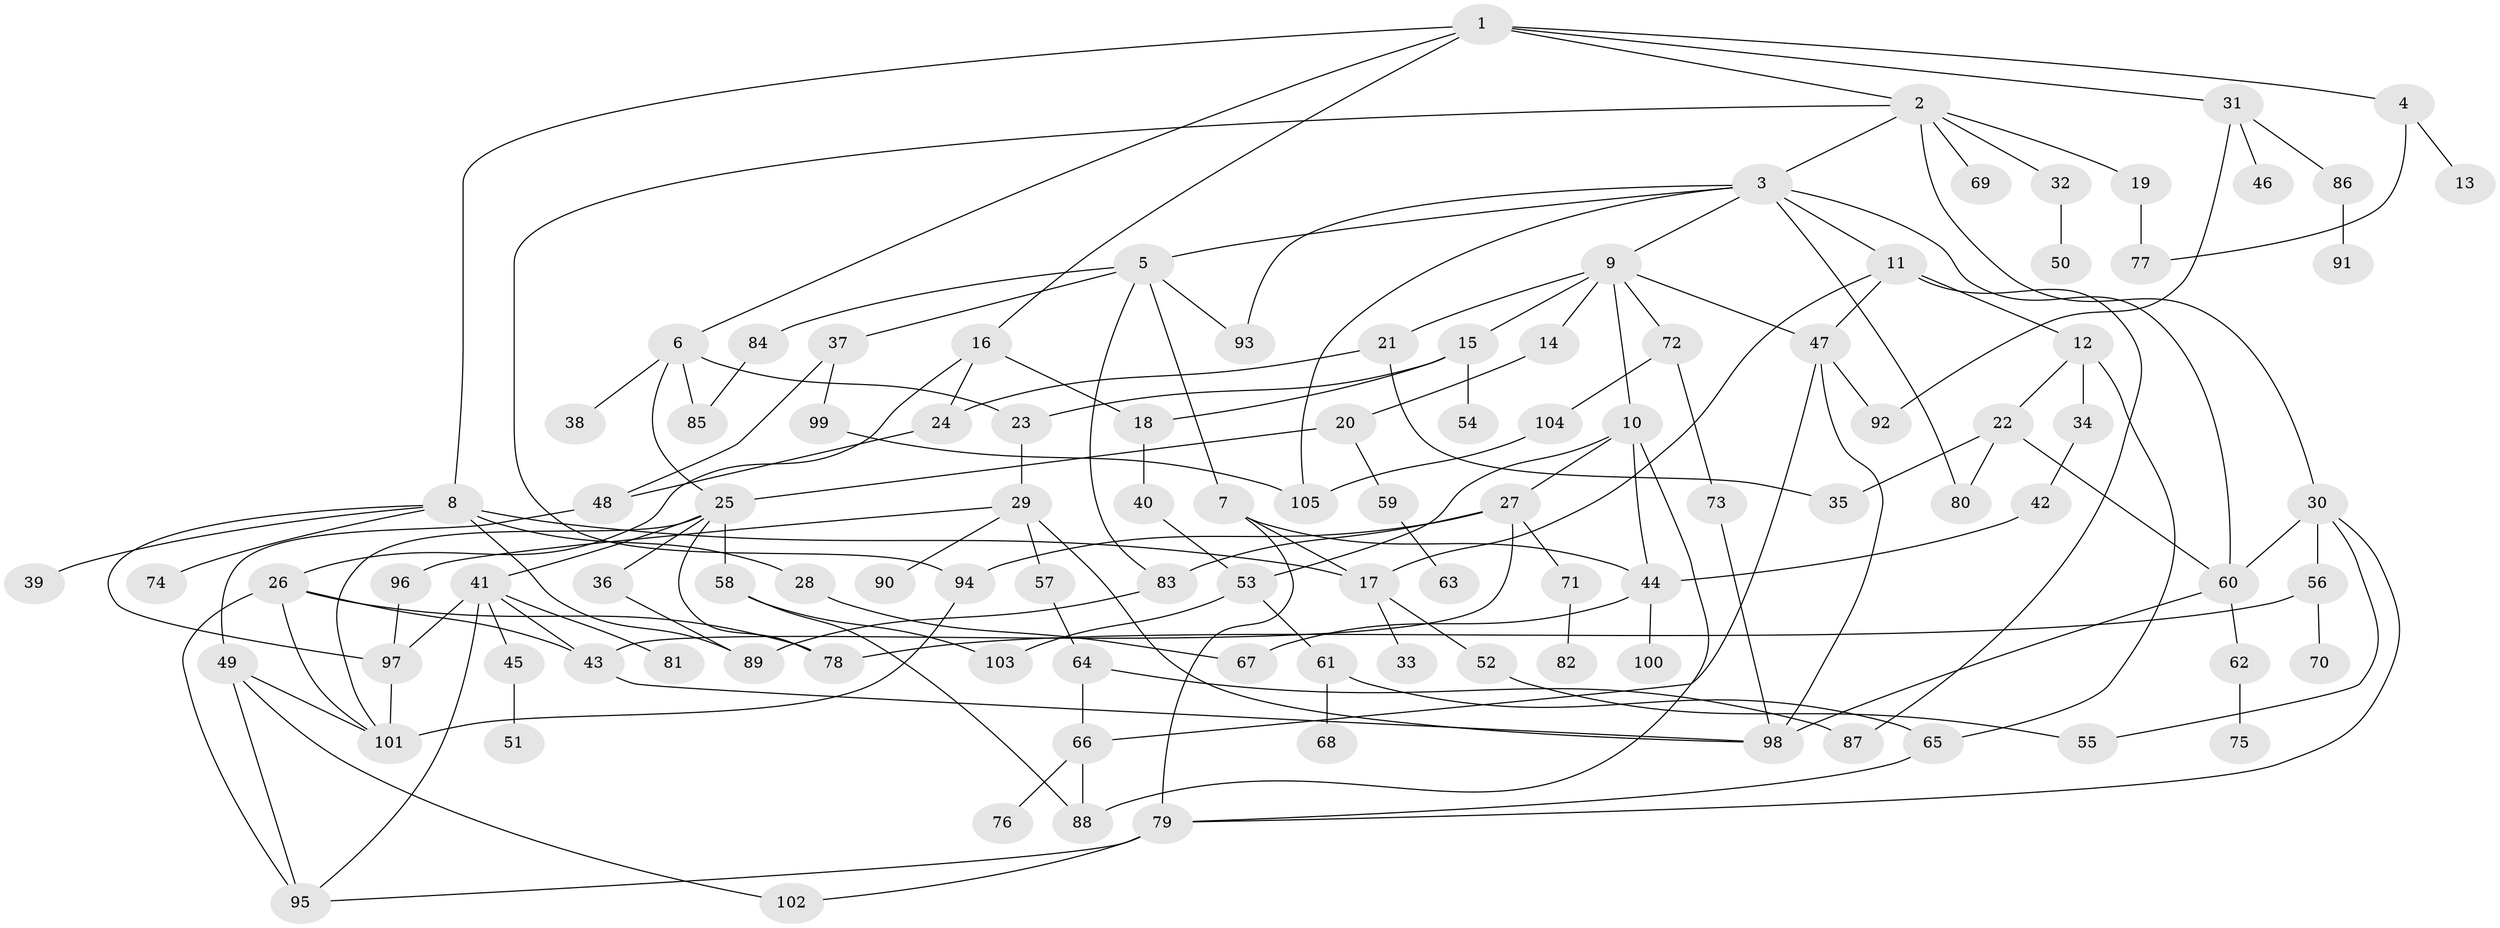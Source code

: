 // Generated by graph-tools (version 1.1) at 2025/42/03/09/25 04:42:04]
// undirected, 105 vertices, 157 edges
graph export_dot {
graph [start="1"]
  node [color=gray90,style=filled];
  1;
  2;
  3;
  4;
  5;
  6;
  7;
  8;
  9;
  10;
  11;
  12;
  13;
  14;
  15;
  16;
  17;
  18;
  19;
  20;
  21;
  22;
  23;
  24;
  25;
  26;
  27;
  28;
  29;
  30;
  31;
  32;
  33;
  34;
  35;
  36;
  37;
  38;
  39;
  40;
  41;
  42;
  43;
  44;
  45;
  46;
  47;
  48;
  49;
  50;
  51;
  52;
  53;
  54;
  55;
  56;
  57;
  58;
  59;
  60;
  61;
  62;
  63;
  64;
  65;
  66;
  67;
  68;
  69;
  70;
  71;
  72;
  73;
  74;
  75;
  76;
  77;
  78;
  79;
  80;
  81;
  82;
  83;
  84;
  85;
  86;
  87;
  88;
  89;
  90;
  91;
  92;
  93;
  94;
  95;
  96;
  97;
  98;
  99;
  100;
  101;
  102;
  103;
  104;
  105;
  1 -- 2;
  1 -- 4;
  1 -- 6;
  1 -- 8;
  1 -- 16;
  1 -- 31;
  2 -- 3;
  2 -- 19;
  2 -- 30;
  2 -- 32;
  2 -- 69;
  2 -- 94;
  3 -- 5;
  3 -- 9;
  3 -- 11;
  3 -- 80;
  3 -- 93;
  3 -- 105;
  3 -- 60;
  4 -- 13;
  4 -- 77;
  5 -- 7;
  5 -- 37;
  5 -- 84;
  5 -- 93;
  5 -- 83;
  6 -- 23;
  6 -- 38;
  6 -- 85;
  6 -- 25;
  7 -- 17;
  7 -- 44;
  7 -- 79;
  8 -- 28;
  8 -- 39;
  8 -- 74;
  8 -- 17;
  8 -- 89;
  8 -- 97;
  9 -- 10;
  9 -- 14;
  9 -- 15;
  9 -- 21;
  9 -- 72;
  9 -- 47;
  10 -- 27;
  10 -- 44;
  10 -- 53;
  10 -- 88;
  11 -- 12;
  11 -- 47;
  11 -- 87;
  11 -- 17;
  12 -- 22;
  12 -- 34;
  12 -- 65;
  14 -- 20;
  15 -- 54;
  15 -- 18;
  15 -- 23;
  16 -- 18;
  16 -- 24;
  16 -- 26;
  17 -- 33;
  17 -- 52;
  18 -- 40;
  19 -- 77;
  20 -- 25;
  20 -- 59;
  21 -- 24;
  21 -- 35;
  22 -- 35;
  22 -- 80;
  22 -- 60;
  23 -- 29;
  24 -- 48;
  25 -- 36;
  25 -- 41;
  25 -- 58;
  25 -- 101;
  25 -- 78;
  26 -- 43;
  26 -- 95;
  26 -- 101;
  26 -- 78;
  27 -- 71;
  27 -- 83;
  27 -- 94;
  27 -- 43;
  28 -- 67;
  29 -- 57;
  29 -- 90;
  29 -- 96;
  29 -- 98;
  30 -- 56;
  30 -- 60;
  30 -- 79;
  30 -- 55;
  31 -- 46;
  31 -- 86;
  31 -- 92;
  32 -- 50;
  34 -- 42;
  36 -- 89;
  37 -- 99;
  37 -- 48;
  40 -- 53;
  41 -- 45;
  41 -- 81;
  41 -- 43;
  41 -- 97;
  41 -- 95;
  42 -- 44;
  43 -- 98;
  44 -- 67;
  44 -- 100;
  45 -- 51;
  47 -- 92;
  47 -- 98;
  47 -- 66;
  48 -- 49;
  49 -- 101;
  49 -- 102;
  49 -- 95;
  52 -- 55;
  53 -- 61;
  53 -- 103;
  56 -- 70;
  56 -- 78;
  57 -- 64;
  58 -- 103;
  58 -- 88;
  59 -- 63;
  60 -- 62;
  60 -- 98;
  61 -- 68;
  61 -- 65;
  62 -- 75;
  64 -- 66;
  64 -- 87;
  65 -- 79;
  66 -- 76;
  66 -- 88;
  71 -- 82;
  72 -- 73;
  72 -- 104;
  73 -- 98;
  79 -- 95;
  79 -- 102;
  83 -- 89;
  84 -- 85;
  86 -- 91;
  94 -- 101;
  96 -- 97;
  97 -- 101;
  99 -- 105;
  104 -- 105;
}
